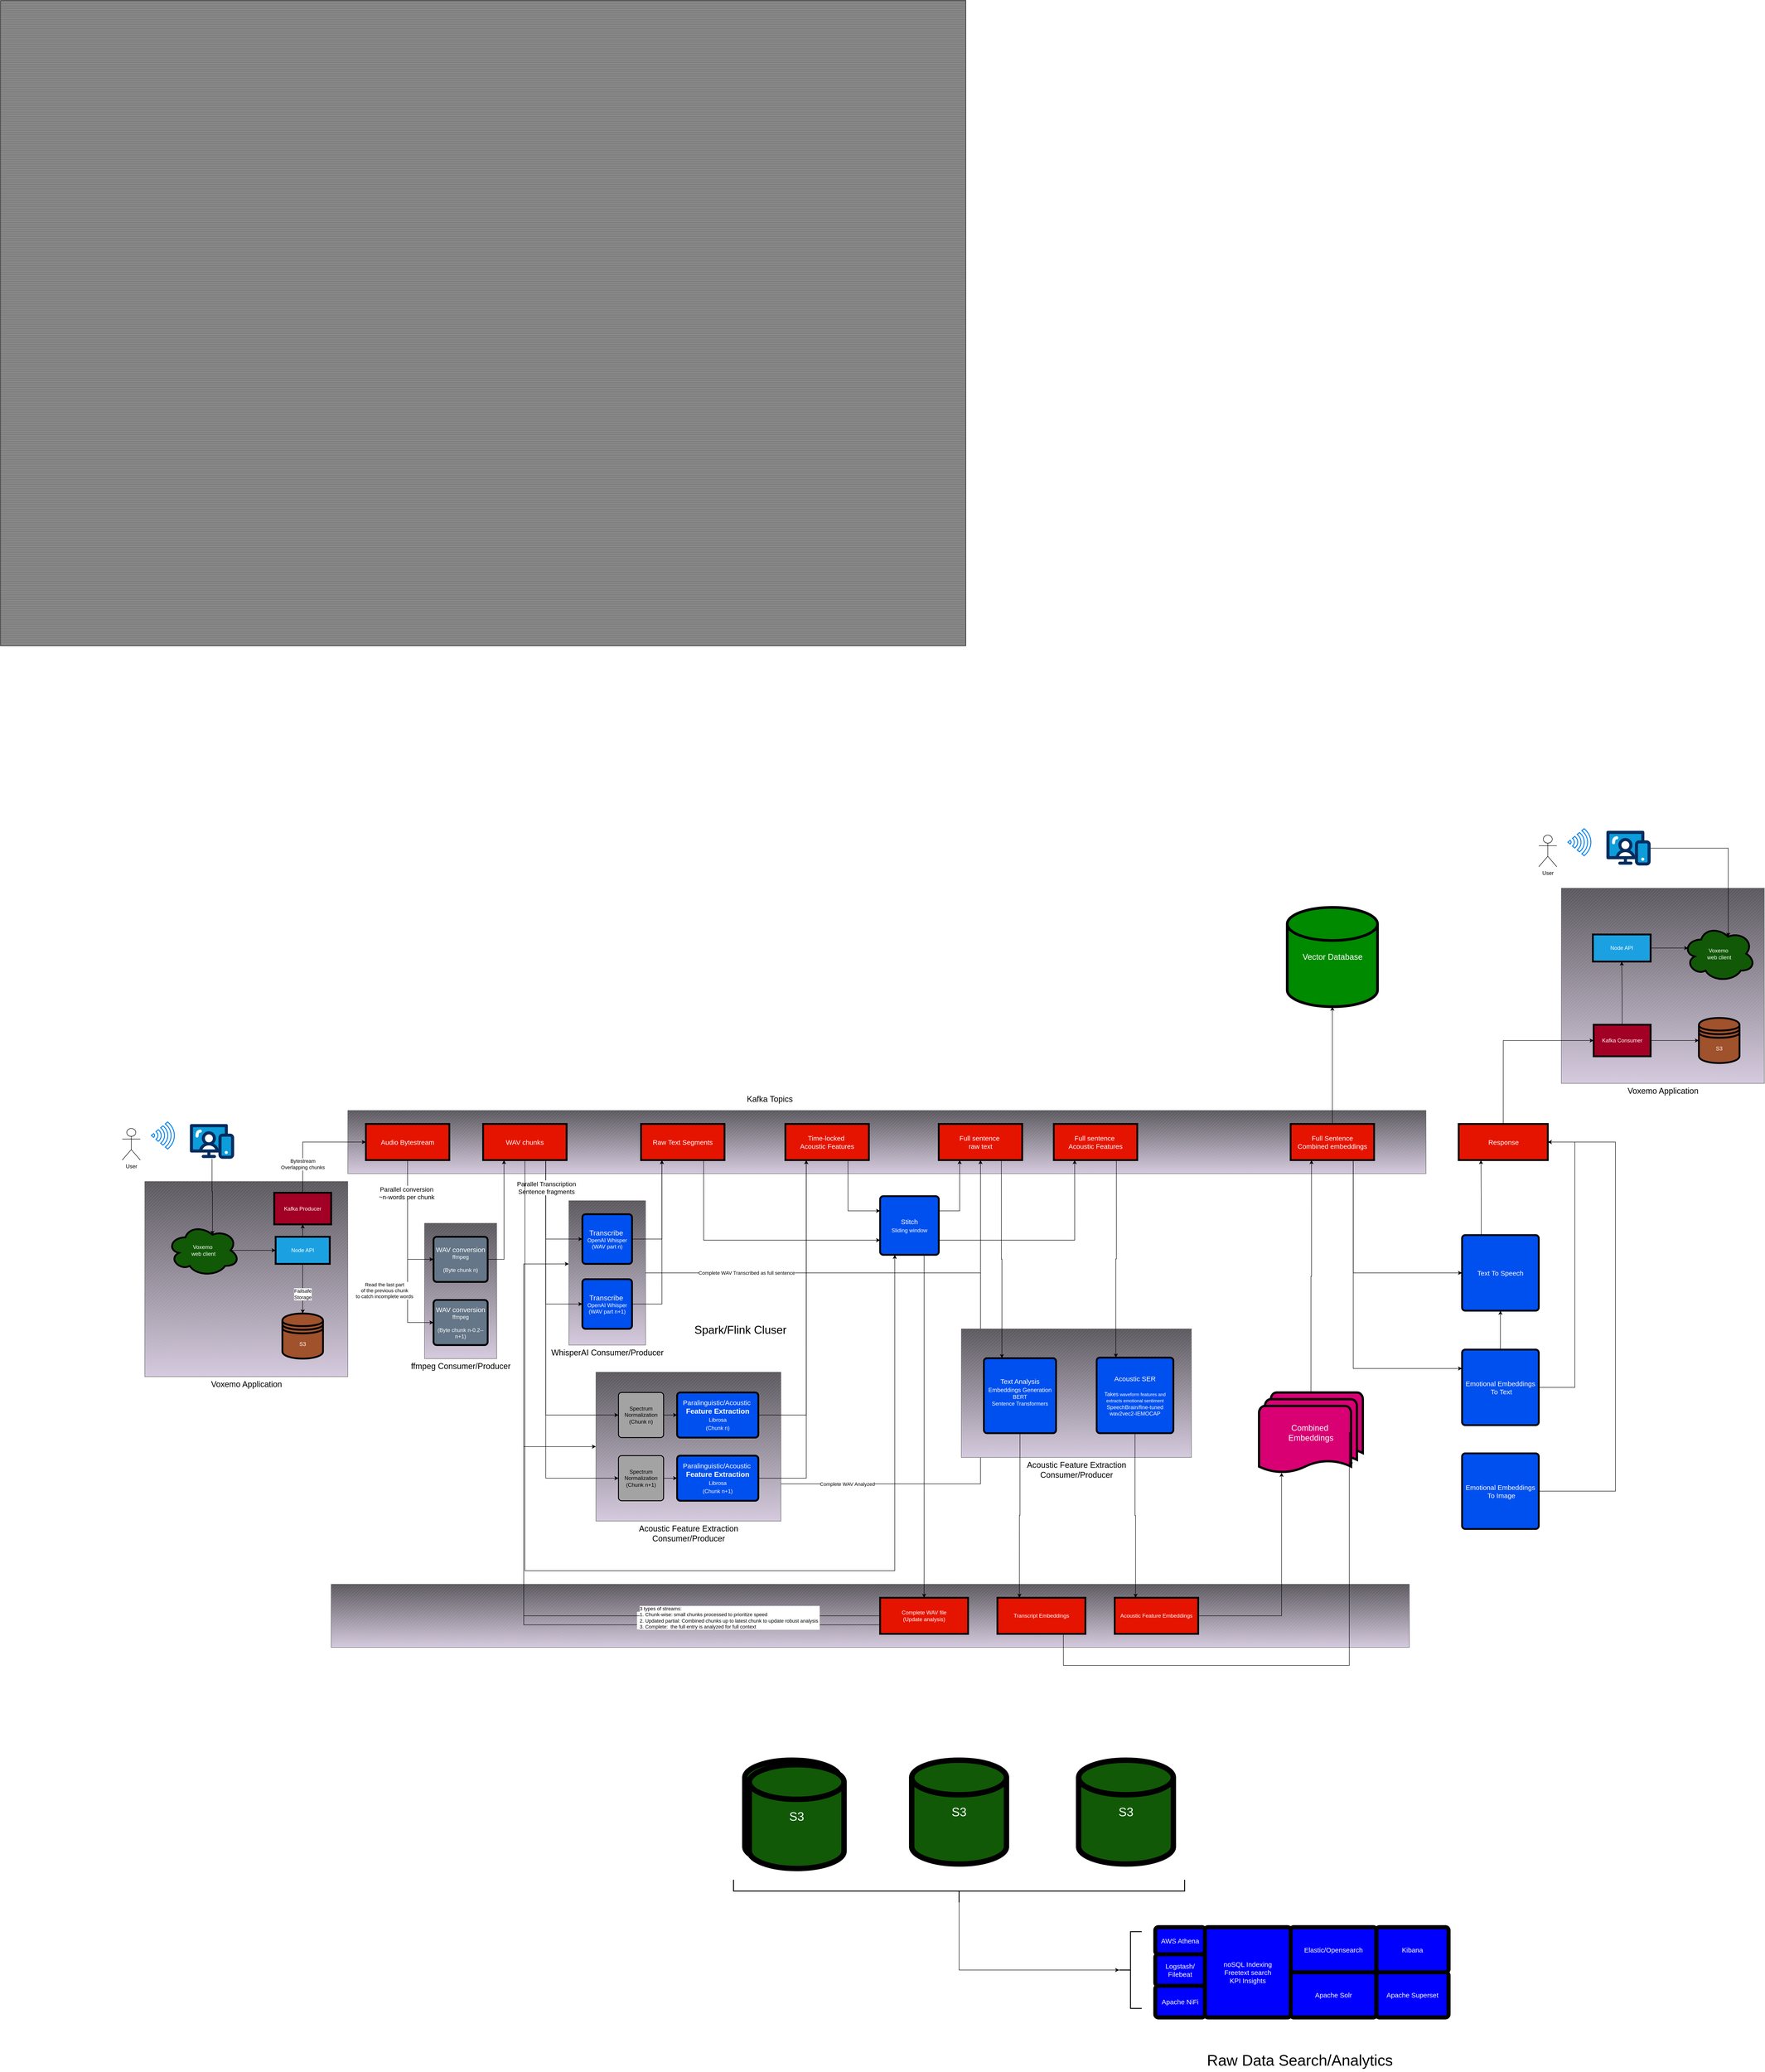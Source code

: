 <mxfile version="24.7.7">
  <diagram name="Page-1" id="7Tb53v2nf2DUyBZa-c6o">
    <mxGraphModel dx="3415" dy="5028" grid="1" gridSize="10" guides="1" tooltips="1" connect="1" arrows="1" fold="1" page="1" pageScale="1" pageWidth="850" pageHeight="1100" math="0" shadow="0">
      <root>
        <mxCell id="0" />
        <mxCell id="1" parent="0" />
        <mxCell id="9S8Kf50l2ie6K4rebAup-185" value="&lt;font style=&quot;font-size: 18px;&quot;&gt;Voxemo Application&lt;/font&gt;" style="verticalLabelPosition=bottom;verticalAlign=top;html=1;shape=mxgraph.basic.patternFillRect;fillStyle=diag;step=5;fillStrokeWidth=0.2;fillStrokeColor=#dddddd;fillColor=#D5CADE;gradientColor=#5B585E;strokeColor=#666666;gradientDirection=north;" vertex="1" parent="1">
          <mxGeometry x="3250" y="-452.6" width="450" height="432.6" as="geometry" />
        </mxCell>
        <mxCell id="9S8Kf50l2ie6K4rebAup-151" value="" style="verticalLabelPosition=bottom;verticalAlign=top;html=1;shape=mxgraph.basic.patternFillRect;fillStyle=diag;step=5;fillStrokeWidth=0.2;fillStrokeColor=#dddddd;fillColor=#D5CADE;gradientColor=#5B585E;strokeColor=#666666;gradientDirection=north;" vertex="1" parent="1">
          <mxGeometry x="523.12" y="1090" width="2390" height="140" as="geometry" />
        </mxCell>
        <mxCell id="9S8Kf50l2ie6K4rebAup-149" style="edgeStyle=orthogonalEdgeStyle;rounded=0;orthogonalLoop=1;jettySize=auto;html=1;exitX=0.5;exitY=1;exitDx=0;exitDy=0;entryX=1;entryY=0.75;entryDx=0;entryDy=0;entryPerimeter=0;startArrow=classic;startFill=1;endArrow=none;endFill=0;" edge="1" parent="1" source="9S8Kf50l2ie6K4rebAup-108" target="9S8Kf50l2ie6K4rebAup-95">
          <mxGeometry relative="1" as="geometry" />
        </mxCell>
        <mxCell id="9S8Kf50l2ie6K4rebAup-150" value="Complete WAV Analyzed" style="edgeLabel;html=1;align=center;verticalAlign=middle;resizable=0;points=[];" vertex="1" connectable="0" parent="9S8Kf50l2ie6K4rebAup-149">
          <mxGeometry x="0.747" relative="1" as="geometry">
            <mxPoint as="offset" />
          </mxGeometry>
        </mxCell>
        <mxCell id="9S8Kf50l2ie6K4rebAup-129" value="&lt;font style=&quot;font-size: 18px;&quot;&gt;Voxemo Application&lt;/font&gt;" style="verticalLabelPosition=bottom;verticalAlign=top;html=1;shape=mxgraph.basic.patternFillRect;fillStyle=diag;step=5;fillStrokeWidth=0.2;fillStrokeColor=#dddddd;fillColor=#D5CADE;gradientColor=#5B585E;strokeColor=#666666;gradientDirection=north;" vertex="1" parent="1">
          <mxGeometry x="110" y="197.4" width="450" height="432.6" as="geometry" />
        </mxCell>
        <mxCell id="9S8Kf50l2ie6K4rebAup-118" value="&lt;font style=&quot;font-size: 18px;&quot;&gt;Acoustic Feature Extraction&lt;/font&gt;&lt;div style=&quot;font-size: 18px;&quot;&gt;&lt;font style=&quot;font-size: 18px;&quot;&gt;Consumer/Producer&lt;/font&gt;&lt;/div&gt;" style="verticalLabelPosition=bottom;verticalAlign=top;html=1;shape=mxgraph.basic.patternFillRect;fillStyle=diag;step=5;fillStrokeWidth=0.2;fillStrokeColor=#dddddd;fillColor=#D5CADE;gradientColor=#5B585E;strokeColor=#666666;gradientDirection=north;" vertex="1" parent="1">
          <mxGeometry x="1920" y="524" width="510" height="285" as="geometry" />
        </mxCell>
        <mxCell id="9S8Kf50l2ie6K4rebAup-104" value="&lt;font style=&quot;font-size: 18px;&quot;&gt;ffmpeg Consumer/Producer&lt;/font&gt;" style="verticalLabelPosition=bottom;verticalAlign=top;html=1;shape=mxgraph.basic.patternFillRect;fillStyle=diag;step=5;fillStrokeWidth=0.2;fillStrokeColor=#dddddd;fillColor=#D5CADE;gradientColor=#5B585E;strokeColor=#666666;gradientDirection=north;" vertex="1" parent="1">
          <mxGeometry x="730" y="290" width="160" height="300" as="geometry" />
        </mxCell>
        <mxCell id="9S8Kf50l2ie6K4rebAup-95" value="&lt;font style=&quot;font-size: 18px;&quot;&gt;Acoustic Feature Extraction&lt;/font&gt;&lt;div style=&quot;font-size: 18px;&quot;&gt;&lt;font style=&quot;font-size: 18px;&quot;&gt;Consumer/Producer&lt;/font&gt;&lt;/div&gt;" style="verticalLabelPosition=bottom;verticalAlign=top;html=1;shape=mxgraph.basic.patternFillRect;fillStyle=diag;step=5;fillStrokeWidth=0.2;fillStrokeColor=#dddddd;fillColor=#D5CADE;gradientColor=#5B585E;strokeColor=#666666;gradientDirection=north;" vertex="1" parent="1">
          <mxGeometry x="1110" y="620" width="410" height="330" as="geometry" />
        </mxCell>
        <mxCell id="9S8Kf50l2ie6K4rebAup-92" value="&lt;font style=&quot;font-size: 18px;&quot;&gt;WhisperAI Consumer/Producer&lt;/font&gt;" style="verticalLabelPosition=bottom;verticalAlign=top;html=1;shape=mxgraph.basic.patternFillRect;fillStyle=diag;step=5;fillStrokeWidth=0.2;fillStrokeColor=#dddddd;fillColor=#D5CADE;gradientColor=#5B585E;strokeColor=#666666;gradientDirection=north;" vertex="1" parent="1">
          <mxGeometry x="1050" y="240" width="170" height="320" as="geometry" />
        </mxCell>
        <mxCell id="9S8Kf50l2ie6K4rebAup-90" value="" style="verticalLabelPosition=bottom;verticalAlign=top;html=1;shape=mxgraph.basic.patternFillRect;fillStyle=diag;step=5;fillStrokeWidth=0.2;fillStrokeColor=#dddddd;fillColor=#D5CADE;gradientColor=#5B585E;strokeColor=#666666;gradientDirection=north;" vertex="1" parent="1">
          <mxGeometry x="560" y="40" width="2390" height="140" as="geometry" />
        </mxCell>
        <mxCell id="9S8Kf50l2ie6K4rebAup-51" value="" style="verticalLabelPosition=bottom;verticalAlign=top;html=1;shape=mxgraph.basic.patternFillRect;fillStyle=hor;step=5;fillStrokeWidth=0.2;fillStrokeColor=#dddddd;fillColor=#808080;" vertex="1" parent="1">
          <mxGeometry x="-210" y="-2420" width="2140" height="1430" as="geometry" />
        </mxCell>
        <mxCell id="9S8Kf50l2ie6K4rebAup-1" value="User" style="shape=umlActor;verticalLabelPosition=bottom;verticalAlign=top;html=1;outlineConnect=0;" vertex="1" parent="1">
          <mxGeometry x="60" y="80" width="40" height="70" as="geometry" />
        </mxCell>
        <mxCell id="9S8Kf50l2ie6K4rebAup-10" style="edgeStyle=orthogonalEdgeStyle;rounded=0;orthogonalLoop=1;jettySize=auto;html=1;exitX=0.875;exitY=0.5;exitDx=0;exitDy=0;exitPerimeter=0;entryX=0;entryY=0.5;entryDx=0;entryDy=0;" edge="1" parent="1" source="9S8Kf50l2ie6K4rebAup-2" target="9S8Kf50l2ie6K4rebAup-3">
          <mxGeometry relative="1" as="geometry" />
        </mxCell>
        <mxCell id="9S8Kf50l2ie6K4rebAup-2" value="Voxemo&amp;nbsp;&lt;div&gt;web client&lt;/div&gt;" style="ellipse;shape=cloud;whiteSpace=wrap;html=1;fillColor=#115906;strokeColor=#000000;fontColor=#ffffff;strokeWidth=4;" vertex="1" parent="1">
          <mxGeometry x="160" y="292.5" width="160" height="115" as="geometry" />
        </mxCell>
        <mxCell id="9S8Kf50l2ie6K4rebAup-30" style="edgeStyle=orthogonalEdgeStyle;rounded=0;orthogonalLoop=1;jettySize=auto;html=1;entryX=0.5;entryY=1;entryDx=0;entryDy=0;" edge="1" parent="1" source="9S8Kf50l2ie6K4rebAup-3" target="9S8Kf50l2ie6K4rebAup-27">
          <mxGeometry relative="1" as="geometry" />
        </mxCell>
        <mxCell id="9S8Kf50l2ie6K4rebAup-79" style="edgeStyle=orthogonalEdgeStyle;rounded=0;orthogonalLoop=1;jettySize=auto;html=1;exitX=0.5;exitY=1;exitDx=0;exitDy=0;entryX=0.5;entryY=0;entryDx=0;entryDy=0;" edge="1" parent="1" source="9S8Kf50l2ie6K4rebAup-3" target="9S8Kf50l2ie6K4rebAup-11">
          <mxGeometry relative="1" as="geometry" />
        </mxCell>
        <mxCell id="9S8Kf50l2ie6K4rebAup-80" value="Failsafe&lt;div&gt;Storage&lt;/div&gt;" style="edgeLabel;html=1;align=center;verticalAlign=middle;resizable=0;points=[];" vertex="1" connectable="0" parent="9S8Kf50l2ie6K4rebAup-79">
          <mxGeometry x="-0.208" relative="1" as="geometry">
            <mxPoint y="23" as="offset" />
          </mxGeometry>
        </mxCell>
        <mxCell id="9S8Kf50l2ie6K4rebAup-3" value="Node API" style="rounded=0;whiteSpace=wrap;html=1;fillColor=#1ba1e2;strokeColor=#000000;fontColor=#ffffff;strokeWidth=4;" vertex="1" parent="1">
          <mxGeometry x="400" y="320" width="120" height="60" as="geometry" />
        </mxCell>
        <mxCell id="9S8Kf50l2ie6K4rebAup-6" value="" style="html=1;verticalLabelPosition=bottom;align=center;labelBackgroundColor=#ffffff;verticalAlign=top;strokeWidth=2;strokeColor=#0080F0;shadow=0;dashed=0;shape=mxgraph.ios7.icons.wifi;pointerEvents=1;rotation=90;" vertex="1" parent="1">
          <mxGeometry x="120" y="70" width="60" height="51" as="geometry" />
        </mxCell>
        <mxCell id="9S8Kf50l2ie6K4rebAup-7" value="" style="verticalLabelPosition=bottom;aspect=fixed;html=1;shape=mxgraph.salesforce.web;" vertex="1" parent="1">
          <mxGeometry x="210" y="70" width="97.97" height="77.4" as="geometry" />
        </mxCell>
        <mxCell id="9S8Kf50l2ie6K4rebAup-9" style="edgeStyle=orthogonalEdgeStyle;rounded=0;orthogonalLoop=1;jettySize=auto;html=1;entryX=0.625;entryY=0.2;entryDx=0;entryDy=0;entryPerimeter=0;" edge="1" parent="1" source="9S8Kf50l2ie6K4rebAup-7" target="9S8Kf50l2ie6K4rebAup-2">
          <mxGeometry relative="1" as="geometry" />
        </mxCell>
        <mxCell id="9S8Kf50l2ie6K4rebAup-11" value="S3" style="shape=datastore;whiteSpace=wrap;html=1;fillColor=#a0522d;strokeColor=#000000;fontColor=#ffffff;strokeWidth=4;" vertex="1" parent="1">
          <mxGeometry x="414.99" y="490" width="90" height="100" as="geometry" />
        </mxCell>
        <mxCell id="9S8Kf50l2ie6K4rebAup-66" style="edgeStyle=orthogonalEdgeStyle;rounded=0;orthogonalLoop=1;jettySize=auto;html=1;exitX=1;exitY=0.5;exitDx=0;exitDy=0;entryX=0.25;entryY=1;entryDx=0;entryDy=0;" edge="1" parent="1" source="9S8Kf50l2ie6K4rebAup-12" target="9S8Kf50l2ie6K4rebAup-67">
          <mxGeometry relative="1" as="geometry" />
        </mxCell>
        <mxCell id="9S8Kf50l2ie6K4rebAup-12" value="&lt;div style=&quot;font-size: 15px;&quot;&gt;WAV conversion&lt;/div&gt;ffmpeg&lt;div&gt;&lt;br&gt;&lt;/div&gt;&lt;div&gt;(Byte chunk n)&lt;/div&gt;" style="rounded=1;whiteSpace=wrap;html=1;absoluteArcSize=1;arcSize=14;strokeWidth=4;fillColor=#647687;strokeColor=#000000;fontColor=#ffffff;" vertex="1" parent="1">
          <mxGeometry x="750" y="320" width="120" height="100" as="geometry" />
        </mxCell>
        <mxCell id="9S8Kf50l2ie6K4rebAup-72" style="edgeStyle=orthogonalEdgeStyle;rounded=0;orthogonalLoop=1;jettySize=auto;html=1;exitX=1;exitY=0.5;exitDx=0;exitDy=0;entryX=0.25;entryY=1;entryDx=0;entryDy=0;" edge="1" parent="1" source="9S8Kf50l2ie6K4rebAup-17" target="9S8Kf50l2ie6K4rebAup-71">
          <mxGeometry relative="1" as="geometry" />
        </mxCell>
        <mxCell id="9S8Kf50l2ie6K4rebAup-17" value="&lt;div&gt;&lt;font style=&quot;font-size: 16px;&quot;&gt;Transcribe&amp;nbsp;&lt;/font&gt;&lt;/div&gt;&lt;div&gt;OpenAI Whisper&lt;/div&gt;&lt;div&gt;(WAV part n)&lt;/div&gt;" style="rounded=1;whiteSpace=wrap;html=1;absoluteArcSize=1;arcSize=14;strokeWidth=4;fillColor=#0050ef;fontColor=#ffffff;strokeColor=#000000;" vertex="1" parent="1">
          <mxGeometry x="1080" y="270" width="110" height="110" as="geometry" />
        </mxCell>
        <mxCell id="9S8Kf50l2ie6K4rebAup-44" style="edgeStyle=orthogonalEdgeStyle;rounded=0;orthogonalLoop=1;jettySize=auto;html=1;exitX=0.5;exitY=0;exitDx=0;exitDy=0;entryX=0;entryY=0.5;entryDx=0;entryDy=0;" edge="1" parent="1" source="9S8Kf50l2ie6K4rebAup-27" target="9S8Kf50l2ie6K4rebAup-46">
          <mxGeometry relative="1" as="geometry">
            <mxPoint x="640" y="70" as="targetPoint" />
          </mxGeometry>
        </mxCell>
        <mxCell id="9S8Kf50l2ie6K4rebAup-99" value="Bytestream&lt;div&gt;Overlapping chunks&lt;/div&gt;" style="edgeLabel;html=1;align=center;verticalAlign=middle;resizable=0;points=[];" vertex="1" connectable="0" parent="9S8Kf50l2ie6K4rebAup-44">
          <mxGeometry x="-0.391" y="2" relative="1" as="geometry">
            <mxPoint x="2" y="13" as="offset" />
          </mxGeometry>
        </mxCell>
        <mxCell id="9S8Kf50l2ie6K4rebAup-27" value="Kafka Producer" style="rounded=0;whiteSpace=wrap;html=1;fillColor=#a20025;strokeColor=#000000;fontColor=#ffffff;strokeWidth=4;" vertex="1" parent="1">
          <mxGeometry x="396.87" y="222.5" width="126.25" height="70" as="geometry" />
        </mxCell>
        <mxCell id="9S8Kf50l2ie6K4rebAup-87" style="edgeStyle=orthogonalEdgeStyle;rounded=0;orthogonalLoop=1;jettySize=auto;html=1;exitX=1;exitY=0.5;exitDx=0;exitDy=0;entryX=0.25;entryY=1;entryDx=0;entryDy=0;" edge="1" parent="1" source="9S8Kf50l2ie6K4rebAup-32" target="9S8Kf50l2ie6K4rebAup-88">
          <mxGeometry relative="1" as="geometry">
            <mxPoint x="1540" y="180" as="targetPoint" />
          </mxGeometry>
        </mxCell>
        <mxCell id="9S8Kf50l2ie6K4rebAup-32" value="&lt;font style=&quot;font-size: 15px;&quot;&gt;Paralinguistic/Acoustic&amp;nbsp;&lt;/font&gt;&lt;div&gt;&lt;font style=&quot;font-size: 16px;&quot;&gt;&lt;b&gt;Feature Extraction&lt;/b&gt;&lt;/font&gt;&lt;/div&gt;&lt;div style=&quot;font-size: 15px;&quot;&gt;&lt;font style=&quot;font-size: 12px;&quot;&gt;Librosa&lt;/font&gt;&lt;/div&gt;&lt;div style=&quot;font-size: 15px;&quot;&gt;&lt;font style=&quot;font-size: 12px;&quot;&gt;(Chunk n)&lt;/font&gt;&lt;/div&gt;" style="rounded=1;whiteSpace=wrap;html=1;absoluteArcSize=1;arcSize=14;strokeWidth=4;fillColor=#0050ef;fontColor=#ffffff;strokeColor=#000000;" vertex="1" parent="1">
          <mxGeometry x="1290" y="665" width="180" height="100" as="geometry" />
        </mxCell>
        <mxCell id="9S8Kf50l2ie6K4rebAup-65" style="edgeStyle=orthogonalEdgeStyle;rounded=0;orthogonalLoop=1;jettySize=auto;html=1;exitX=0.5;exitY=1;exitDx=0;exitDy=0;entryX=0;entryY=0.5;entryDx=0;entryDy=0;" edge="1" parent="1" source="9S8Kf50l2ie6K4rebAup-46" target="9S8Kf50l2ie6K4rebAup-12">
          <mxGeometry relative="1" as="geometry" />
        </mxCell>
        <mxCell id="9S8Kf50l2ie6K4rebAup-101" style="edgeStyle=orthogonalEdgeStyle;rounded=0;orthogonalLoop=1;jettySize=auto;html=1;exitX=0.5;exitY=1;exitDx=0;exitDy=0;entryX=0;entryY=0.5;entryDx=0;entryDy=0;" edge="1" parent="1" source="9S8Kf50l2ie6K4rebAup-46" target="9S8Kf50l2ie6K4rebAup-100">
          <mxGeometry relative="1" as="geometry" />
        </mxCell>
        <mxCell id="9S8Kf50l2ie6K4rebAup-102" value="Read the last part&lt;div&gt;of the previous chunk&lt;/div&gt;&lt;div&gt;to catch incomplete words&lt;/div&gt;" style="edgeLabel;html=1;align=center;verticalAlign=middle;resizable=0;points=[];" vertex="1" connectable="0" parent="9S8Kf50l2ie6K4rebAup-101">
          <mxGeometry x="0.376" y="4" relative="1" as="geometry">
            <mxPoint x="-56" y="2" as="offset" />
          </mxGeometry>
        </mxCell>
        <mxCell id="9S8Kf50l2ie6K4rebAup-130" value="&lt;font style=&quot;font-size: 14px;&quot;&gt;Parallel conversion&lt;/font&gt;&lt;div style=&quot;font-size: 14px;&quot;&gt;&lt;font style=&quot;font-size: 14px;&quot;&gt;~n-words per chunk&lt;/font&gt;&lt;/div&gt;" style="edgeLabel;html=1;align=center;verticalAlign=middle;resizable=0;points=[];" vertex="1" connectable="0" parent="9S8Kf50l2ie6K4rebAup-101">
          <mxGeometry x="-0.65" y="-3" relative="1" as="geometry">
            <mxPoint as="offset" />
          </mxGeometry>
        </mxCell>
        <mxCell id="9S8Kf50l2ie6K4rebAup-46" value="Audio Bytestream" style="whiteSpace=wrap;html=1;align=center;fillColor=#e51400;strokeColor=#000000;fontColor=#ffffff;strokeWidth=4;fontSize=15;" vertex="1" parent="1">
          <mxGeometry x="600" y="70.0" width="185" height="80" as="geometry" />
        </mxCell>
        <mxCell id="9S8Kf50l2ie6K4rebAup-58" style="edgeStyle=orthogonalEdgeStyle;rounded=0;orthogonalLoop=1;jettySize=auto;html=1;exitX=1;exitY=0.5;exitDx=0;exitDy=0;entryX=0;entryY=0.5;entryDx=0;entryDy=0;" edge="1" parent="1" source="9S8Kf50l2ie6K4rebAup-56" target="9S8Kf50l2ie6K4rebAup-32">
          <mxGeometry relative="1" as="geometry" />
        </mxCell>
        <mxCell id="9S8Kf50l2ie6K4rebAup-56" value="Spectrum&lt;div&gt;Normalization&lt;div&gt;(Chunk n)&lt;/div&gt;&lt;/div&gt;" style="rounded=1;whiteSpace=wrap;html=1;absoluteArcSize=1;arcSize=14;strokeWidth=2;fillColor=#A3A3A3;" vertex="1" parent="1">
          <mxGeometry x="1160" y="665" width="100" height="100" as="geometry" />
        </mxCell>
        <mxCell id="9S8Kf50l2ie6K4rebAup-70" style="edgeStyle=orthogonalEdgeStyle;rounded=0;orthogonalLoop=1;jettySize=auto;html=1;exitX=0.75;exitY=1;exitDx=0;exitDy=0;entryX=0;entryY=0.5;entryDx=0;entryDy=0;" edge="1" parent="1" source="9S8Kf50l2ie6K4rebAup-67" target="9S8Kf50l2ie6K4rebAup-17">
          <mxGeometry relative="1" as="geometry" />
        </mxCell>
        <mxCell id="9S8Kf50l2ie6K4rebAup-76" style="edgeStyle=orthogonalEdgeStyle;rounded=0;orthogonalLoop=1;jettySize=auto;html=1;exitX=0.75;exitY=1;exitDx=0;exitDy=0;entryX=0;entryY=0.5;entryDx=0;entryDy=0;" edge="1" parent="1" source="9S8Kf50l2ie6K4rebAup-67" target="9S8Kf50l2ie6K4rebAup-74">
          <mxGeometry relative="1" as="geometry" />
        </mxCell>
        <mxCell id="9S8Kf50l2ie6K4rebAup-82" style="edgeStyle=orthogonalEdgeStyle;rounded=0;orthogonalLoop=1;jettySize=auto;html=1;exitX=0.75;exitY=1;exitDx=0;exitDy=0;entryX=0;entryY=0.5;entryDx=0;entryDy=0;" edge="1" parent="1" source="9S8Kf50l2ie6K4rebAup-67" target="9S8Kf50l2ie6K4rebAup-56">
          <mxGeometry relative="1" as="geometry" />
        </mxCell>
        <mxCell id="9S8Kf50l2ie6K4rebAup-86" style="edgeStyle=orthogonalEdgeStyle;rounded=0;orthogonalLoop=1;jettySize=auto;html=1;exitX=0.75;exitY=1;exitDx=0;exitDy=0;entryX=0;entryY=0.5;entryDx=0;entryDy=0;" edge="1" parent="1" source="9S8Kf50l2ie6K4rebAup-67" target="9S8Kf50l2ie6K4rebAup-85">
          <mxGeometry relative="1" as="geometry" />
        </mxCell>
        <mxCell id="9S8Kf50l2ie6K4rebAup-103" value="&lt;font style=&quot;font-size: 14px;&quot;&gt;Parallel Transcription&lt;/font&gt;&lt;div style=&quot;font-size: 14px;&quot;&gt;&lt;font style=&quot;font-size: 14px;&quot;&gt;Sentence fragments&lt;/font&gt;&lt;/div&gt;" style="edgeLabel;html=1;align=center;verticalAlign=middle;resizable=0;points=[];" vertex="1" connectable="0" parent="9S8Kf50l2ie6K4rebAup-86">
          <mxGeometry x="-0.803" y="-1" relative="1" as="geometry">
            <mxPoint x="2" y="-25" as="offset" />
          </mxGeometry>
        </mxCell>
        <mxCell id="9S8Kf50l2ie6K4rebAup-139" style="edgeStyle=orthogonalEdgeStyle;rounded=0;orthogonalLoop=1;jettySize=auto;html=1;entryX=0.25;entryY=1;entryDx=0;entryDy=0;" edge="1" parent="1" source="9S8Kf50l2ie6K4rebAup-67" target="9S8Kf50l2ie6K4rebAup-105">
          <mxGeometry relative="1" as="geometry">
            <Array as="points">
              <mxPoint x="953" y="1060" />
              <mxPoint x="1773" y="1060" />
            </Array>
          </mxGeometry>
        </mxCell>
        <mxCell id="9S8Kf50l2ie6K4rebAup-67" value="WAV chunks" style="whiteSpace=wrap;html=1;align=center;fillColor=#e51400;strokeColor=#000000;fontColor=#ffffff;strokeWidth=4;fontSize=15;" vertex="1" parent="1">
          <mxGeometry x="860" y="70.0" width="185" height="80" as="geometry" />
        </mxCell>
        <mxCell id="9S8Kf50l2ie6K4rebAup-106" style="edgeStyle=orthogonalEdgeStyle;rounded=0;orthogonalLoop=1;jettySize=auto;html=1;exitX=0.75;exitY=1;exitDx=0;exitDy=0;entryX=0;entryY=0.75;entryDx=0;entryDy=0;" edge="1" parent="1" source="9S8Kf50l2ie6K4rebAup-71" target="9S8Kf50l2ie6K4rebAup-105">
          <mxGeometry relative="1" as="geometry" />
        </mxCell>
        <mxCell id="9S8Kf50l2ie6K4rebAup-71" value="Raw Text Segments" style="whiteSpace=wrap;html=1;align=center;fillColor=#e51400;strokeColor=#000000;fontColor=#ffffff;strokeWidth=4;fontSize=15;" vertex="1" parent="1">
          <mxGeometry x="1210" y="70.0" width="185" height="80" as="geometry" />
        </mxCell>
        <mxCell id="9S8Kf50l2ie6K4rebAup-78" style="edgeStyle=orthogonalEdgeStyle;rounded=0;orthogonalLoop=1;jettySize=auto;html=1;exitX=1;exitY=0.5;exitDx=0;exitDy=0;entryX=0.25;entryY=1;entryDx=0;entryDy=0;" edge="1" parent="1" source="9S8Kf50l2ie6K4rebAup-74" target="9S8Kf50l2ie6K4rebAup-71">
          <mxGeometry relative="1" as="geometry" />
        </mxCell>
        <mxCell id="9S8Kf50l2ie6K4rebAup-74" value="&lt;div&gt;&lt;font style=&quot;font-size: 16px;&quot;&gt;Transcribe&amp;nbsp;&lt;/font&gt;&lt;/div&gt;&lt;div&gt;OpenAI Whisper&lt;/div&gt;&lt;div&gt;(WAV part n+1)&lt;/div&gt;" style="rounded=1;whiteSpace=wrap;html=1;absoluteArcSize=1;arcSize=14;strokeWidth=4;fillColor=#0050ef;fontColor=#ffffff;strokeColor=#000000;" vertex="1" parent="1">
          <mxGeometry x="1080" y="414" width="110" height="110" as="geometry" />
        </mxCell>
        <mxCell id="9S8Kf50l2ie6K4rebAup-89" style="edgeStyle=orthogonalEdgeStyle;rounded=0;orthogonalLoop=1;jettySize=auto;html=1;exitX=1;exitY=0.5;exitDx=0;exitDy=0;entryX=0.25;entryY=1;entryDx=0;entryDy=0;" edge="1" parent="1" source="9S8Kf50l2ie6K4rebAup-83" target="9S8Kf50l2ie6K4rebAup-88">
          <mxGeometry relative="1" as="geometry" />
        </mxCell>
        <mxCell id="9S8Kf50l2ie6K4rebAup-83" value="&lt;font style=&quot;font-size: 15px;&quot;&gt;Paralinguistic/Acoustic&amp;nbsp;&lt;/font&gt;&lt;div&gt;&lt;font style=&quot;font-size: 16px;&quot;&gt;&lt;b&gt;Feature Extraction&lt;/b&gt;&lt;/font&gt;&lt;/div&gt;&lt;div style=&quot;font-size: 15px;&quot;&gt;&lt;font style=&quot;font-size: 12px;&quot;&gt;Librosa&lt;/font&gt;&lt;/div&gt;&lt;div style=&quot;font-size: 15px;&quot;&gt;&lt;font style=&quot;font-size: 12px;&quot;&gt;(Chunk n+1)&lt;/font&gt;&lt;/div&gt;" style="rounded=1;whiteSpace=wrap;html=1;absoluteArcSize=1;arcSize=14;strokeWidth=4;fillColor=#0050ef;fontColor=#ffffff;strokeColor=#000000;" vertex="1" parent="1">
          <mxGeometry x="1290" y="805" width="180" height="100" as="geometry" />
        </mxCell>
        <mxCell id="9S8Kf50l2ie6K4rebAup-84" style="edgeStyle=orthogonalEdgeStyle;rounded=0;orthogonalLoop=1;jettySize=auto;html=1;exitX=1;exitY=0.5;exitDx=0;exitDy=0;entryX=0;entryY=0.5;entryDx=0;entryDy=0;" edge="1" parent="1" source="9S8Kf50l2ie6K4rebAup-85" target="9S8Kf50l2ie6K4rebAup-83">
          <mxGeometry relative="1" as="geometry" />
        </mxCell>
        <mxCell id="9S8Kf50l2ie6K4rebAup-85" value="Spectrum Normalization&lt;div&gt;(Chunk n+1)&lt;/div&gt;" style="rounded=1;whiteSpace=wrap;html=1;absoluteArcSize=1;arcSize=14;strokeWidth=2;fillColor=#A3A3A3;" vertex="1" parent="1">
          <mxGeometry x="1160" y="805" width="100" height="100" as="geometry" />
        </mxCell>
        <mxCell id="9S8Kf50l2ie6K4rebAup-107" style="edgeStyle=orthogonalEdgeStyle;rounded=0;orthogonalLoop=1;jettySize=auto;html=1;exitX=0.75;exitY=1;exitDx=0;exitDy=0;entryX=0;entryY=0.25;entryDx=0;entryDy=0;" edge="1" parent="1" source="9S8Kf50l2ie6K4rebAup-88" target="9S8Kf50l2ie6K4rebAup-105">
          <mxGeometry relative="1" as="geometry" />
        </mxCell>
        <mxCell id="9S8Kf50l2ie6K4rebAup-88" value="Time-locked&amp;nbsp;&lt;div style=&quot;font-size: 15px;&quot;&gt;Acoustic Features&lt;/div&gt;" style="whiteSpace=wrap;html=1;align=center;fillColor=#e51400;strokeColor=#000000;fontColor=#ffffff;strokeWidth=4;fontSize=15;" vertex="1" parent="1">
          <mxGeometry x="1530" y="70.0" width="185" height="80" as="geometry" />
        </mxCell>
        <mxCell id="9S8Kf50l2ie6K4rebAup-91" value="&lt;font style=&quot;font-size: 18px;&quot;&gt;Kafka Topics&lt;/font&gt;" style="text;html=1;align=center;verticalAlign=middle;resizable=0;points=[];autosize=1;strokeColor=none;fillColor=none;" vertex="1" parent="1">
          <mxGeometry x="1430" width="130" height="30" as="geometry" />
        </mxCell>
        <mxCell id="9S8Kf50l2ie6K4rebAup-100" value="&lt;div style=&quot;font-size: 15px;&quot;&gt;WAV conversion&lt;/div&gt;ffmpeg&lt;div&gt;&lt;br&gt;&lt;/div&gt;&lt;div&gt;(Byte chunk n-0.2--n+1)&lt;/div&gt;" style="rounded=1;whiteSpace=wrap;html=1;absoluteArcSize=1;arcSize=14;strokeWidth=4;fillColor=#647687;strokeColor=#000000;fontColor=#ffffff;" vertex="1" parent="1">
          <mxGeometry x="750" y="460" width="120" height="100" as="geometry" />
        </mxCell>
        <mxCell id="9S8Kf50l2ie6K4rebAup-109" style="edgeStyle=orthogonalEdgeStyle;rounded=0;orthogonalLoop=1;jettySize=auto;html=1;exitX=1;exitY=0.25;exitDx=0;exitDy=0;entryX=0.25;entryY=1;entryDx=0;entryDy=0;" edge="1" parent="1" source="9S8Kf50l2ie6K4rebAup-105" target="9S8Kf50l2ie6K4rebAup-108">
          <mxGeometry relative="1" as="geometry" />
        </mxCell>
        <mxCell id="9S8Kf50l2ie6K4rebAup-111" style="edgeStyle=orthogonalEdgeStyle;rounded=0;orthogonalLoop=1;jettySize=auto;html=1;exitX=1;exitY=0.75;exitDx=0;exitDy=0;entryX=0.25;entryY=1;entryDx=0;entryDy=0;" edge="1" parent="1" source="9S8Kf50l2ie6K4rebAup-105" target="9S8Kf50l2ie6K4rebAup-110">
          <mxGeometry relative="1" as="geometry" />
        </mxCell>
        <mxCell id="9S8Kf50l2ie6K4rebAup-141" style="edgeStyle=orthogonalEdgeStyle;rounded=0;orthogonalLoop=1;jettySize=auto;html=1;exitX=0.75;exitY=1;exitDx=0;exitDy=0;entryX=0.5;entryY=0;entryDx=0;entryDy=0;" edge="1" parent="1" source="9S8Kf50l2ie6K4rebAup-105" target="9S8Kf50l2ie6K4rebAup-140">
          <mxGeometry relative="1" as="geometry" />
        </mxCell>
        <mxCell id="9S8Kf50l2ie6K4rebAup-105" value="&lt;div style=&quot;font-size: 15px;&quot;&gt;&lt;font style=&quot;font-size: 15px;&quot;&gt;Stitch&lt;/font&gt;&lt;/div&gt;&lt;div style=&quot;font-size: 15px;&quot;&gt;&lt;font style=&quot;font-size: 12px;&quot;&gt;Sliding window&lt;/font&gt;&lt;/div&gt;" style="rounded=1;whiteSpace=wrap;html=1;absoluteArcSize=1;arcSize=14;strokeWidth=4;fillColor=#0050ef;fontColor=#ffffff;strokeColor=#000000;" vertex="1" parent="1">
          <mxGeometry x="1740" y="230" width="130" height="130" as="geometry" />
        </mxCell>
        <mxCell id="9S8Kf50l2ie6K4rebAup-113" style="edgeStyle=orthogonalEdgeStyle;rounded=0;orthogonalLoop=1;jettySize=auto;html=1;exitX=0.75;exitY=1;exitDx=0;exitDy=0;entryX=0.25;entryY=0;entryDx=0;entryDy=0;" edge="1" parent="1" source="9S8Kf50l2ie6K4rebAup-108" target="9S8Kf50l2ie6K4rebAup-112">
          <mxGeometry relative="1" as="geometry" />
        </mxCell>
        <mxCell id="9S8Kf50l2ie6K4rebAup-108" value="Full sentence&amp;nbsp;&lt;div style=&quot;font-size: 15px;&quot;&gt;raw text&lt;/div&gt;" style="whiteSpace=wrap;html=1;align=center;fillColor=#e51400;strokeColor=#000000;fontColor=#ffffff;strokeWidth=4;fontSize=15;" vertex="1" parent="1">
          <mxGeometry x="1870" y="70.0" width="185" height="80" as="geometry" />
        </mxCell>
        <mxCell id="9S8Kf50l2ie6K4rebAup-115" style="edgeStyle=orthogonalEdgeStyle;rounded=0;orthogonalLoop=1;jettySize=auto;html=1;exitX=0.75;exitY=1;exitDx=0;exitDy=0;entryX=0.25;entryY=0;entryDx=0;entryDy=0;" edge="1" parent="1" source="9S8Kf50l2ie6K4rebAup-110" target="9S8Kf50l2ie6K4rebAup-114">
          <mxGeometry relative="1" as="geometry" />
        </mxCell>
        <mxCell id="9S8Kf50l2ie6K4rebAup-110" value="Full sentence&amp;nbsp;&lt;div style=&quot;font-size: 15px;&quot;&gt;Acoustic Features&lt;/div&gt;" style="whiteSpace=wrap;html=1;align=center;fillColor=#e51400;strokeColor=#000000;fontColor=#ffffff;strokeWidth=4;fontSize=15;" vertex="1" parent="1">
          <mxGeometry x="2125" y="70.0" width="185" height="80" as="geometry" />
        </mxCell>
        <mxCell id="9S8Kf50l2ie6K4rebAup-127" style="edgeStyle=orthogonalEdgeStyle;rounded=0;orthogonalLoop=1;jettySize=auto;html=1;exitX=0.5;exitY=1;exitDx=0;exitDy=0;entryX=0.25;entryY=0;entryDx=0;entryDy=0;" edge="1" parent="1" source="9S8Kf50l2ie6K4rebAup-112" target="9S8Kf50l2ie6K4rebAup-125">
          <mxGeometry relative="1" as="geometry" />
        </mxCell>
        <mxCell id="9S8Kf50l2ie6K4rebAup-112" value="&lt;div&gt;&lt;font style=&quot;font-size: 15px;&quot;&gt;Text Analysis&lt;/font&gt;&lt;/div&gt;&lt;div&gt;&lt;font style=&quot;font-size: 15px;&quot;&gt;&lt;span style=&quot;font-size: 13px;&quot;&gt;Embeddings Generation&lt;/span&gt;&lt;br&gt;&lt;/font&gt;&lt;/div&gt;&lt;div style=&quot;font-size: 11px;&quot;&gt;&lt;font style=&quot;font-size: 12px;&quot;&gt;BERT&lt;/font&gt;&lt;/div&gt;&lt;div style=&quot;font-size: 11px;&quot;&gt;&lt;font style=&quot;font-size: 12px;&quot;&gt;Sentence Transformers&lt;/font&gt;&lt;/div&gt;&lt;div style=&quot;font-size: 13px;&quot;&gt;&lt;br&gt;&lt;/div&gt;" style="rounded=1;whiteSpace=wrap;html=1;absoluteArcSize=1;arcSize=14;strokeWidth=4;fillColor=#0050ef;fontColor=#ffffff;strokeColor=#000000;" vertex="1" parent="1">
          <mxGeometry x="1970" y="589" width="160" height="166.25" as="geometry" />
        </mxCell>
        <mxCell id="9S8Kf50l2ie6K4rebAup-128" style="edgeStyle=orthogonalEdgeStyle;rounded=0;orthogonalLoop=1;jettySize=auto;html=1;exitX=0.5;exitY=1;exitDx=0;exitDy=0;entryX=0.25;entryY=0;entryDx=0;entryDy=0;" edge="1" parent="1" source="9S8Kf50l2ie6K4rebAup-114" target="9S8Kf50l2ie6K4rebAup-126">
          <mxGeometry relative="1" as="geometry" />
        </mxCell>
        <mxCell id="9S8Kf50l2ie6K4rebAup-114" value="&lt;div style=&quot;font-size: 15px;&quot;&gt;&lt;font style=&quot;font-size: 15px;&quot;&gt;Acoustic SER&lt;/font&gt;&lt;/div&gt;&lt;div style=&quot;font-size: 15px;&quot;&gt;&lt;br&gt;&lt;/div&gt;&lt;div style=&quot;&quot;&gt;Takes&lt;font size=&quot;1&quot;&gt;&amp;nbsp;waveform features and extracts emotional sentiment&lt;/font&gt;&lt;/div&gt;&lt;div&gt;SpeechBrain/fine-tuned wav2vec2-IEMOCAP&lt;/div&gt;" style="rounded=1;whiteSpace=wrap;html=1;absoluteArcSize=1;arcSize=14;strokeWidth=4;fillColor=#0050ef;fontColor=#ffffff;strokeColor=#000000;" vertex="1" parent="1">
          <mxGeometry x="2220" y="587.75" width="170" height="167.5" as="geometry" />
        </mxCell>
        <mxCell id="9S8Kf50l2ie6K4rebAup-125" value="Transcript Embeddings" style="whiteSpace=wrap;html=1;align=center;fillColor=#e51400;strokeColor=#000000;fontColor=#ffffff;strokeWidth=4;" vertex="1" parent="1">
          <mxGeometry x="2000" y="1120" width="195" height="80" as="geometry" />
        </mxCell>
        <mxCell id="9S8Kf50l2ie6K4rebAup-126" value="Acoustic Feature Embeddings" style="whiteSpace=wrap;html=1;align=center;fillColor=#e51400;strokeColor=#000000;fontColor=#ffffff;strokeWidth=4;" vertex="1" parent="1">
          <mxGeometry x="2260" y="1120" width="185" height="80" as="geometry" />
        </mxCell>
        <mxCell id="9S8Kf50l2ie6K4rebAup-136" style="edgeStyle=orthogonalEdgeStyle;rounded=0;orthogonalLoop=1;jettySize=auto;html=1;exitX=0.5;exitY=0;exitDx=0;exitDy=0;exitPerimeter=0;entryX=0.25;entryY=1;entryDx=0;entryDy=0;" edge="1" parent="1" source="9S8Kf50l2ie6K4rebAup-131" target="9S8Kf50l2ie6K4rebAup-135">
          <mxGeometry relative="1" as="geometry" />
        </mxCell>
        <mxCell id="9S8Kf50l2ie6K4rebAup-131" value="&lt;font style=&quot;font-size: 18px;&quot;&gt;Combined&amp;nbsp;&lt;/font&gt;&lt;div&gt;&lt;font style=&quot;font-size: 18px;&quot;&gt;Embeddings&lt;/font&gt;&lt;/div&gt;" style="strokeWidth=5;html=1;shape=mxgraph.flowchart.multi-document;whiteSpace=wrap;fillColor=#d80073;fontColor=#ffffff;strokeColor=#000000;" vertex="1" parent="1">
          <mxGeometry x="2580" y="665" width="230" height="180" as="geometry" />
        </mxCell>
        <mxCell id="9S8Kf50l2ie6K4rebAup-132" style="edgeStyle=orthogonalEdgeStyle;rounded=0;orthogonalLoop=1;jettySize=auto;html=1;exitX=1;exitY=0.5;exitDx=0;exitDy=0;entryX=0.217;entryY=0.989;entryDx=0;entryDy=0;entryPerimeter=0;" edge="1" parent="1" source="9S8Kf50l2ie6K4rebAup-126" target="9S8Kf50l2ie6K4rebAup-131">
          <mxGeometry relative="1" as="geometry" />
        </mxCell>
        <mxCell id="9S8Kf50l2ie6K4rebAup-133" style="edgeStyle=orthogonalEdgeStyle;rounded=0;orthogonalLoop=1;jettySize=auto;html=1;exitX=0.75;exitY=1;exitDx=0;exitDy=0;entryX=0.885;entryY=0.91;entryDx=0;entryDy=0;entryPerimeter=0;" edge="1" parent="1" source="9S8Kf50l2ie6K4rebAup-125" target="9S8Kf50l2ie6K4rebAup-131">
          <mxGeometry relative="1" as="geometry">
            <Array as="points">
              <mxPoint x="2146" y="1270" />
              <mxPoint x="2780" y="1270" />
              <mxPoint x="2780" y="754" />
            </Array>
          </mxGeometry>
        </mxCell>
        <mxCell id="9S8Kf50l2ie6K4rebAup-175" style="edgeStyle=orthogonalEdgeStyle;rounded=0;orthogonalLoop=1;jettySize=auto;html=1;exitX=0.75;exitY=1;exitDx=0;exitDy=0;entryX=0;entryY=0.25;entryDx=0;entryDy=0;" edge="1" parent="1" source="9S8Kf50l2ie6K4rebAup-135" target="9S8Kf50l2ie6K4rebAup-172">
          <mxGeometry relative="1" as="geometry" />
        </mxCell>
        <mxCell id="9S8Kf50l2ie6K4rebAup-176" style="edgeStyle=orthogonalEdgeStyle;rounded=0;orthogonalLoop=1;jettySize=auto;html=1;exitX=0.75;exitY=1;exitDx=0;exitDy=0;entryX=0;entryY=0.5;entryDx=0;entryDy=0;" edge="1" parent="1" source="9S8Kf50l2ie6K4rebAup-135" target="9S8Kf50l2ie6K4rebAup-171">
          <mxGeometry relative="1" as="geometry" />
        </mxCell>
        <mxCell id="9S8Kf50l2ie6K4rebAup-135" value="Full Sentence&lt;div style=&quot;font-size: 15px;&quot;&gt;Combined embeddings&lt;/div&gt;" style="whiteSpace=wrap;html=1;align=center;fillColor=#e51400;strokeColor=#000000;fontColor=#ffffff;strokeWidth=4;fontSize=15;" vertex="1" parent="1">
          <mxGeometry x="2650" y="70" width="185" height="80" as="geometry" />
        </mxCell>
        <mxCell id="9S8Kf50l2ie6K4rebAup-140" value="Complete WAV file&lt;div&gt;(Update analysis)&lt;/div&gt;" style="whiteSpace=wrap;html=1;align=center;fillColor=#e51400;strokeColor=#000000;fontColor=#ffffff;strokeWidth=4;" vertex="1" parent="1">
          <mxGeometry x="1740" y="1120" width="195" height="80" as="geometry" />
        </mxCell>
        <mxCell id="9S8Kf50l2ie6K4rebAup-144" style="edgeStyle=orthogonalEdgeStyle;rounded=0;orthogonalLoop=1;jettySize=auto;html=1;exitX=0;exitY=0.75;exitDx=0;exitDy=0;entryX=0;entryY=0.438;entryDx=0;entryDy=0;entryPerimeter=0;" edge="1" parent="1" source="9S8Kf50l2ie6K4rebAup-140" target="9S8Kf50l2ie6K4rebAup-92">
          <mxGeometry relative="1" as="geometry">
            <Array as="points">
              <mxPoint x="950" y="1180" />
              <mxPoint x="950" y="380" />
            </Array>
          </mxGeometry>
        </mxCell>
        <mxCell id="9S8Kf50l2ie6K4rebAup-145" value="&lt;div&gt;&amp;nbsp; &amp;nbsp; &amp;nbsp; &amp;nbsp; &amp;nbsp; &amp;nbsp; &amp;nbsp; &amp;nbsp; &amp;nbsp; &amp;nbsp; &amp;nbsp; &amp;nbsp; &amp;nbsp; &amp;nbsp; &amp;nbsp; &amp;nbsp; &amp;nbsp; &amp;nbsp; &amp;nbsp; &amp;nbsp; &amp;nbsp; &amp;nbsp; &amp;nbsp; &amp;nbsp; &amp;nbsp; &amp;nbsp; &amp;nbsp; &amp;nbsp; &amp;nbsp; &amp;nbsp; &amp;nbsp; &amp;nbsp; &amp;nbsp; &amp;nbsp; &amp;nbsp; &amp;nbsp; &amp;nbsp; &amp;nbsp; &amp;nbsp; &amp;nbsp; &amp;nbsp; &amp;nbsp; &amp;nbsp; &amp;nbsp; &amp;nbsp; &amp;nbsp; &amp;nbsp; &amp;nbsp; &amp;nbsp; &amp;nbsp; &amp;nbsp; &amp;nbsp; &amp;nbsp; &amp;nbsp; &amp;nbsp; &amp;nbsp; &amp;nbsp; &amp;nbsp; &amp;nbsp; &amp;nbsp; &amp;nbsp; &amp;nbsp; &amp;nbsp; &amp;nbsp;&amp;nbsp;&lt;/div&gt;&lt;div&gt;&lt;br&gt;&lt;/div&gt;&lt;div&gt;&lt;br&gt;&lt;/div&gt;" style="edgeLabel;html=1;align=center;verticalAlign=middle;resizable=0;points=[];" vertex="1" connectable="0" parent="9S8Kf50l2ie6K4rebAup-144">
          <mxGeometry x="-0.725" y="-1" relative="1" as="geometry">
            <mxPoint x="-112" y="-9" as="offset" />
          </mxGeometry>
        </mxCell>
        <mxCell id="9S8Kf50l2ie6K4rebAup-142" style="edgeStyle=orthogonalEdgeStyle;rounded=0;orthogonalLoop=1;jettySize=auto;html=1;exitX=0;exitY=0.5;exitDx=0;exitDy=0;entryX=0;entryY=0.5;entryDx=0;entryDy=0;entryPerimeter=0;" edge="1" parent="1" source="9S8Kf50l2ie6K4rebAup-140" target="9S8Kf50l2ie6K4rebAup-95">
          <mxGeometry relative="1" as="geometry">
            <Array as="points">
              <mxPoint x="950" y="1160" />
              <mxPoint x="950" y="785" />
            </Array>
          </mxGeometry>
        </mxCell>
        <mxCell id="9S8Kf50l2ie6K4rebAup-143" value="3 types of streams:&amp;nbsp;&lt;div&gt;1. Chunk-wise: small chunks processed to prioritize speed&lt;/div&gt;&lt;div&gt;2. Updated partial: Combined chunks up to latest chunk to update robust analysis&amp;nbsp;&lt;/div&gt;&lt;div&gt;3. Complete: &amp;nbsp;the full entry is analyzed for full context&amp;nbsp;&lt;/div&gt;" style="edgeLabel;html=1;align=left;verticalAlign=middle;resizable=0;points=[];" vertex="1" connectable="0" parent="9S8Kf50l2ie6K4rebAup-142">
          <mxGeometry x="-0.425" y="4" relative="1" as="geometry">
            <mxPoint x="-154" as="offset" />
          </mxGeometry>
        </mxCell>
        <mxCell id="9S8Kf50l2ie6K4rebAup-147" style="edgeStyle=orthogonalEdgeStyle;rounded=0;orthogonalLoop=1;jettySize=auto;html=1;exitX=0.5;exitY=1;exitDx=0;exitDy=0;entryX=1;entryY=0.5;entryDx=0;entryDy=0;entryPerimeter=0;startArrow=classic;startFill=1;endArrow=none;endFill=0;" edge="1" parent="1" source="9S8Kf50l2ie6K4rebAup-108" target="9S8Kf50l2ie6K4rebAup-92">
          <mxGeometry relative="1" as="geometry" />
        </mxCell>
        <mxCell id="9S8Kf50l2ie6K4rebAup-148" value="Complete WAV Transcribed as full sentence" style="edgeLabel;html=1;align=center;verticalAlign=middle;resizable=0;points=[];" vertex="1" connectable="0" parent="9S8Kf50l2ie6K4rebAup-147">
          <mxGeometry x="0.55" relative="1" as="geometry">
            <mxPoint as="offset" />
          </mxGeometry>
        </mxCell>
        <mxCell id="9S8Kf50l2ie6K4rebAup-152" value="&lt;font style=&quot;font-size: 27px;&quot;&gt;S3&lt;/font&gt;" style="strokeWidth=12;html=1;shape=mxgraph.flowchart.database;whiteSpace=wrap;fillColor=#115906;fontColor=#ffffff;strokeColor=#000000;" vertex="1" parent="1">
          <mxGeometry x="1440" y="1480" width="210" height="230" as="geometry" />
        </mxCell>
        <mxCell id="9S8Kf50l2ie6K4rebAup-153" value="&lt;font style=&quot;font-size: 15px;&quot;&gt;noSQL Indexing&lt;/font&gt;&lt;div style=&quot;font-size: 15px;&quot;&gt;&lt;font style=&quot;font-size: 15px;&quot;&gt;Freetext search&lt;/font&gt;&lt;/div&gt;&lt;div style=&quot;font-size: 15px;&quot;&gt;&lt;font style=&quot;font-size: 15px;&quot;&gt;KPI Insights&lt;/font&gt;&lt;/div&gt;" style="rounded=1;whiteSpace=wrap;html=1;absoluteArcSize=1;arcSize=14;strokeWidth=9;fillColor=#0000FF;fontColor=#FFFFFF;" vertex="1" parent="1">
          <mxGeometry x="2460" y="1850" width="190" height="200" as="geometry" />
        </mxCell>
        <mxCell id="9S8Kf50l2ie6K4rebAup-154" value="&lt;font style=&quot;font-size: 27px;&quot;&gt;S3&lt;/font&gt;" style="strokeWidth=12;html=1;shape=mxgraph.flowchart.database;whiteSpace=wrap;fillColor=#115906;fontColor=#ffffff;strokeColor=#000000;" vertex="1" parent="1">
          <mxGeometry x="1450" y="1490" width="210" height="230" as="geometry" />
        </mxCell>
        <mxCell id="9S8Kf50l2ie6K4rebAup-155" value="&lt;font style=&quot;font-size: 27px;&quot;&gt;S3&lt;/font&gt;" style="strokeWidth=12;html=1;shape=mxgraph.flowchart.database;whiteSpace=wrap;fillColor=#115906;fontColor=#ffffff;strokeColor=#000000;" vertex="1" parent="1">
          <mxGeometry x="1810" y="1480" width="210" height="230" as="geometry" />
        </mxCell>
        <mxCell id="9S8Kf50l2ie6K4rebAup-156" value="&lt;font style=&quot;font-size: 27px;&quot;&gt;S3&lt;/font&gt;" style="strokeWidth=12;html=1;shape=mxgraph.flowchart.database;whiteSpace=wrap;fillColor=#115906;fontColor=#ffffff;strokeColor=#000000;" vertex="1" parent="1">
          <mxGeometry x="2180" y="1480" width="210" height="230" as="geometry" />
        </mxCell>
        <mxCell id="9S8Kf50l2ie6K4rebAup-157" value="&lt;span style=&quot;font-size: 15px;&quot;&gt;AWS Athena&lt;/span&gt;" style="rounded=1;whiteSpace=wrap;html=1;absoluteArcSize=1;arcSize=14;strokeWidth=9;fillColor=#0000FF;fontColor=#FFFFFF;" vertex="1" parent="1">
          <mxGeometry x="2350" y="1850" width="110" height="60" as="geometry" />
        </mxCell>
        <mxCell id="9S8Kf50l2ie6K4rebAup-158" value="&lt;span style=&quot;font-size: 15px;&quot;&gt;Logstash/&lt;/span&gt;&lt;div&gt;&lt;span style=&quot;font-size: 15px;&quot;&gt;Filebeat&lt;/span&gt;&lt;/div&gt;" style="rounded=1;whiteSpace=wrap;html=1;absoluteArcSize=1;arcSize=14;strokeWidth=9;fillColor=#0000FF;fontColor=#FFFFFF;" vertex="1" parent="1">
          <mxGeometry x="2350" y="1910" width="110" height="70" as="geometry" />
        </mxCell>
        <mxCell id="9S8Kf50l2ie6K4rebAup-159" value="&lt;span style=&quot;font-size: 15px;&quot;&gt;Elastic/Opensearch&lt;/span&gt;" style="rounded=1;whiteSpace=wrap;html=1;absoluteArcSize=1;arcSize=14;strokeWidth=9;fillColor=#0000FF;fontColor=#FFFFFF;" vertex="1" parent="1">
          <mxGeometry x="2650" y="1850" width="190" height="100" as="geometry" />
        </mxCell>
        <mxCell id="9S8Kf50l2ie6K4rebAup-160" value="&lt;span style=&quot;font-size: 15px;&quot;&gt;Apache NiFi&lt;/span&gt;" style="rounded=1;whiteSpace=wrap;html=1;absoluteArcSize=1;arcSize=14;strokeWidth=9;fillColor=#0000FF;fontColor=#FFFFFF;" vertex="1" parent="1">
          <mxGeometry x="2350" y="1980" width="110" height="70" as="geometry" />
        </mxCell>
        <mxCell id="9S8Kf50l2ie6K4rebAup-161" value="" style="strokeWidth=2;html=1;shape=mxgraph.flowchart.annotation_2;align=left;labelPosition=right;pointerEvents=1;rotation=-90;" vertex="1" parent="1">
          <mxGeometry x="1890" y="1270" width="50" height="1000" as="geometry" />
        </mxCell>
        <mxCell id="9S8Kf50l2ie6K4rebAup-162" value="" style="strokeWidth=2;html=1;shape=mxgraph.flowchart.annotation_2;align=left;labelPosition=right;pointerEvents=1;" vertex="1" parent="1">
          <mxGeometry x="2270" y="1860" width="50" height="170" as="geometry" />
        </mxCell>
        <mxCell id="9S8Kf50l2ie6K4rebAup-163" style="edgeStyle=orthogonalEdgeStyle;rounded=0;orthogonalLoop=1;jettySize=auto;html=1;exitX=0;exitY=0.5;exitDx=0;exitDy=0;exitPerimeter=0;entryX=0;entryY=0.5;entryDx=0;entryDy=0;entryPerimeter=0;" edge="1" parent="1" source="9S8Kf50l2ie6K4rebAup-161" target="9S8Kf50l2ie6K4rebAup-162">
          <mxGeometry relative="1" as="geometry" />
        </mxCell>
        <mxCell id="9S8Kf50l2ie6K4rebAup-164" value="&lt;span style=&quot;font-size: 15px;&quot;&gt;Apache Solr&lt;/span&gt;" style="rounded=1;whiteSpace=wrap;html=1;absoluteArcSize=1;arcSize=14;strokeWidth=9;fillColor=#0000FF;fontColor=#FFFFFF;" vertex="1" parent="1">
          <mxGeometry x="2650" y="1950" width="190" height="100" as="geometry" />
        </mxCell>
        <mxCell id="9S8Kf50l2ie6K4rebAup-165" value="&lt;span style=&quot;font-size: 15px;&quot;&gt;Kibana&lt;/span&gt;" style="rounded=1;whiteSpace=wrap;html=1;absoluteArcSize=1;arcSize=14;strokeWidth=9;fillColor=#0000FF;fontColor=#FFFFFF;" vertex="1" parent="1">
          <mxGeometry x="2840" y="1850" width="160" height="100" as="geometry" />
        </mxCell>
        <mxCell id="9S8Kf50l2ie6K4rebAup-166" value="&lt;span style=&quot;font-size: 15px;&quot;&gt;Apache Superset&lt;/span&gt;" style="rounded=1;whiteSpace=wrap;html=1;absoluteArcSize=1;arcSize=14;strokeWidth=9;fillColor=#0000FF;fontColor=#FFFFFF;" vertex="1" parent="1">
          <mxGeometry x="2840" y="1950" width="160" height="100" as="geometry" />
        </mxCell>
        <mxCell id="9S8Kf50l2ie6K4rebAup-167" value="&lt;font style=&quot;font-size: 25px;&quot;&gt;Spark/Flink Cluser&lt;/font&gt;" style="text;html=1;align=center;verticalAlign=middle;resizable=0;points=[];autosize=1;strokeColor=none;fillColor=none;" vertex="1" parent="1">
          <mxGeometry x="1315" y="505" width="230" height="40" as="geometry" />
        </mxCell>
        <mxCell id="9S8Kf50l2ie6K4rebAup-168" value="&lt;font style=&quot;font-size: 34px;&quot;&gt;Raw Data Search/Analytics&lt;/font&gt;" style="text;html=1;align=center;verticalAlign=middle;resizable=0;points=[];autosize=1;strokeColor=none;fillColor=none;" vertex="1" parent="1">
          <mxGeometry x="2450" y="2120" width="440" height="50" as="geometry" />
        </mxCell>
        <mxCell id="9S8Kf50l2ie6K4rebAup-169" value="&lt;font style=&quot;font-size: 18px;&quot;&gt;Vector Database&lt;/font&gt;" style="strokeWidth=6;html=1;shape=mxgraph.flowchart.database;whiteSpace=wrap;fillColor=#008a00;fontColor=#ffffff;strokeColor=#000000;" vertex="1" parent="1">
          <mxGeometry x="2642.5" y="-410" width="200" height="220" as="geometry" />
        </mxCell>
        <mxCell id="9S8Kf50l2ie6K4rebAup-180" style="edgeStyle=orthogonalEdgeStyle;rounded=0;orthogonalLoop=1;jettySize=auto;html=1;exitX=0.25;exitY=0;exitDx=0;exitDy=0;entryX=0.25;entryY=1;entryDx=0;entryDy=0;" edge="1" parent="1" source="9S8Kf50l2ie6K4rebAup-171" target="9S8Kf50l2ie6K4rebAup-179">
          <mxGeometry relative="1" as="geometry" />
        </mxCell>
        <mxCell id="9S8Kf50l2ie6K4rebAup-171" value="&lt;div style=&quot;font-size: 15px;&quot;&gt;Text To Speech&lt;/div&gt;" style="rounded=1;whiteSpace=wrap;html=1;absoluteArcSize=1;arcSize=14;strokeWidth=4;fillColor=#0050ef;fontColor=#ffffff;strokeColor=#000000;" vertex="1" parent="1">
          <mxGeometry x="3030" y="316.25" width="170" height="167.5" as="geometry" />
        </mxCell>
        <mxCell id="9S8Kf50l2ie6K4rebAup-174" style="edgeStyle=orthogonalEdgeStyle;rounded=0;orthogonalLoop=1;jettySize=auto;html=1;entryX=0.5;entryY=1;entryDx=0;entryDy=0;" edge="1" parent="1" source="9S8Kf50l2ie6K4rebAup-172" target="9S8Kf50l2ie6K4rebAup-171">
          <mxGeometry relative="1" as="geometry" />
        </mxCell>
        <mxCell id="9S8Kf50l2ie6K4rebAup-181" style="edgeStyle=orthogonalEdgeStyle;rounded=0;orthogonalLoop=1;jettySize=auto;html=1;exitX=1;exitY=0.5;exitDx=0;exitDy=0;entryX=1;entryY=0.5;entryDx=0;entryDy=0;" edge="1" parent="1" source="9S8Kf50l2ie6K4rebAup-172" target="9S8Kf50l2ie6K4rebAup-179">
          <mxGeometry relative="1" as="geometry">
            <Array as="points">
              <mxPoint x="3280" y="654" />
              <mxPoint x="3280" y="110" />
            </Array>
          </mxGeometry>
        </mxCell>
        <mxCell id="9S8Kf50l2ie6K4rebAup-172" value="&lt;div style=&quot;font-size: 15px;&quot;&gt;Emotional Embeddings&lt;/div&gt;&lt;div style=&quot;font-size: 15px;&quot;&gt;&amp;nbsp;To Text&lt;/div&gt;" style="rounded=1;whiteSpace=wrap;html=1;absoluteArcSize=1;arcSize=14;strokeWidth=4;fillColor=#0050ef;fontColor=#ffffff;strokeColor=#000000;" vertex="1" parent="1">
          <mxGeometry x="3030" y="570" width="170" height="167.5" as="geometry" />
        </mxCell>
        <mxCell id="9S8Kf50l2ie6K4rebAup-182" style="edgeStyle=orthogonalEdgeStyle;rounded=0;orthogonalLoop=1;jettySize=auto;html=1;exitX=1;exitY=0.5;exitDx=0;exitDy=0;entryX=1;entryY=0.5;entryDx=0;entryDy=0;" edge="1" parent="1" source="9S8Kf50l2ie6K4rebAup-173" target="9S8Kf50l2ie6K4rebAup-179">
          <mxGeometry relative="1" as="geometry">
            <Array as="points">
              <mxPoint x="3370" y="884" />
              <mxPoint x="3370" y="110" />
            </Array>
          </mxGeometry>
        </mxCell>
        <mxCell id="9S8Kf50l2ie6K4rebAup-173" value="&lt;div style=&quot;font-size: 15px;&quot;&gt;Emotional Embeddings&lt;/div&gt;&lt;div style=&quot;font-size: 15px;&quot;&gt;&amp;nbsp;To Image&lt;/div&gt;" style="rounded=1;whiteSpace=wrap;html=1;absoluteArcSize=1;arcSize=14;strokeWidth=4;fillColor=#0050ef;fontColor=#ffffff;strokeColor=#000000;" vertex="1" parent="1">
          <mxGeometry x="3030" y="800" width="170" height="167.5" as="geometry" />
        </mxCell>
        <mxCell id="9S8Kf50l2ie6K4rebAup-178" style="edgeStyle=orthogonalEdgeStyle;rounded=0;orthogonalLoop=1;jettySize=auto;html=1;exitX=0.5;exitY=0;exitDx=0;exitDy=0;entryX=0.5;entryY=1;entryDx=0;entryDy=0;entryPerimeter=0;" edge="1" parent="1" source="9S8Kf50l2ie6K4rebAup-135" target="9S8Kf50l2ie6K4rebAup-169">
          <mxGeometry relative="1" as="geometry" />
        </mxCell>
        <mxCell id="9S8Kf50l2ie6K4rebAup-184" style="edgeStyle=orthogonalEdgeStyle;rounded=0;orthogonalLoop=1;jettySize=auto;html=1;exitX=0.5;exitY=0;exitDx=0;exitDy=0;entryX=0;entryY=0.5;entryDx=0;entryDy=0;" edge="1" parent="1" source="9S8Kf50l2ie6K4rebAup-179" target="9S8Kf50l2ie6K4rebAup-199">
          <mxGeometry relative="1" as="geometry">
            <mxPoint x="3121.25" y="-80" as="targetPoint" />
          </mxGeometry>
        </mxCell>
        <mxCell id="9S8Kf50l2ie6K4rebAup-179" value="Response" style="whiteSpace=wrap;html=1;align=center;fillColor=#e51400;strokeColor=#000000;fontColor=#ffffff;strokeWidth=4;fontSize=15;" vertex="1" parent="1">
          <mxGeometry x="3022.5" y="70" width="197.5" height="80" as="geometry" />
        </mxCell>
        <mxCell id="9S8Kf50l2ie6K4rebAup-186" value="User" style="shape=umlActor;verticalLabelPosition=bottom;verticalAlign=top;html=1;outlineConnect=0;" vertex="1" parent="1">
          <mxGeometry x="3200" y="-570" width="40" height="70" as="geometry" />
        </mxCell>
        <mxCell id="9S8Kf50l2ie6K4rebAup-188" value="Voxemo&amp;nbsp;&lt;div&gt;web client&lt;/div&gt;" style="ellipse;shape=cloud;whiteSpace=wrap;html=1;fillColor=#115906;strokeColor=#000000;fontColor=#ffffff;strokeWidth=4;" vertex="1" parent="1">
          <mxGeometry x="3519.99" y="-370" width="160.01" height="125" as="geometry" />
        </mxCell>
        <mxCell id="9S8Kf50l2ie6K4rebAup-192" value="Node API" style="rounded=0;whiteSpace=wrap;html=1;fillColor=#1ba1e2;strokeColor=#000000;fontColor=#ffffff;strokeWidth=4;" vertex="1" parent="1">
          <mxGeometry x="3320" y="-350" width="127.97" height="60" as="geometry" />
        </mxCell>
        <mxCell id="9S8Kf50l2ie6K4rebAup-193" value="" style="html=1;verticalLabelPosition=bottom;align=center;labelBackgroundColor=#ffffff;verticalAlign=top;strokeWidth=2;strokeColor=#0080F0;shadow=0;dashed=0;shape=mxgraph.ios7.icons.wifi;pointerEvents=1;rotation=90;" vertex="1" parent="1">
          <mxGeometry x="3260" y="-580" width="60" height="51" as="geometry" />
        </mxCell>
        <mxCell id="9S8Kf50l2ie6K4rebAup-194" value="" style="verticalLabelPosition=bottom;aspect=fixed;html=1;shape=mxgraph.salesforce.web;" vertex="1" parent="1">
          <mxGeometry x="3350" y="-580" width="97.97" height="77.4" as="geometry" />
        </mxCell>
        <mxCell id="9S8Kf50l2ie6K4rebAup-195" style="edgeStyle=orthogonalEdgeStyle;rounded=0;orthogonalLoop=1;jettySize=auto;html=1;entryX=0.625;entryY=0.2;entryDx=0;entryDy=0;entryPerimeter=0;" edge="1" parent="1" source="9S8Kf50l2ie6K4rebAup-194" target="9S8Kf50l2ie6K4rebAup-188">
          <mxGeometry relative="1" as="geometry" />
        </mxCell>
        <mxCell id="9S8Kf50l2ie6K4rebAup-196" value="S3" style="shape=datastore;whiteSpace=wrap;html=1;fillColor=#a0522d;strokeColor=#000000;fontColor=#ffffff;strokeWidth=4;" vertex="1" parent="1">
          <mxGeometry x="3555" y="-165" width="90" height="100" as="geometry" />
        </mxCell>
        <mxCell id="9S8Kf50l2ie6K4rebAup-203" style="edgeStyle=orthogonalEdgeStyle;rounded=0;orthogonalLoop=1;jettySize=auto;html=1;exitX=0.5;exitY=0;exitDx=0;exitDy=0;entryX=0.5;entryY=1;entryDx=0;entryDy=0;" edge="1" parent="1" source="9S8Kf50l2ie6K4rebAup-199" target="9S8Kf50l2ie6K4rebAup-192">
          <mxGeometry relative="1" as="geometry" />
        </mxCell>
        <mxCell id="9S8Kf50l2ie6K4rebAup-206" style="edgeStyle=orthogonalEdgeStyle;rounded=0;orthogonalLoop=1;jettySize=auto;html=1;exitX=1;exitY=0.5;exitDx=0;exitDy=0;entryX=0;entryY=0.5;entryDx=0;entryDy=0;" edge="1" parent="1" source="9S8Kf50l2ie6K4rebAup-199" target="9S8Kf50l2ie6K4rebAup-196">
          <mxGeometry relative="1" as="geometry" />
        </mxCell>
        <mxCell id="9S8Kf50l2ie6K4rebAup-199" value="Kafka Consumer" style="rounded=0;whiteSpace=wrap;html=1;fillColor=#a20025;strokeColor=#000000;fontColor=#ffffff;strokeWidth=4;" vertex="1" parent="1">
          <mxGeometry x="3321.72" y="-150" width="126.25" height="70" as="geometry" />
        </mxCell>
        <mxCell id="9S8Kf50l2ie6K4rebAup-205" style="edgeStyle=orthogonalEdgeStyle;rounded=0;orthogonalLoop=1;jettySize=auto;html=1;exitX=1;exitY=0.5;exitDx=0;exitDy=0;entryX=0.07;entryY=0.4;entryDx=0;entryDy=0;entryPerimeter=0;" edge="1" parent="1" source="9S8Kf50l2ie6K4rebAup-192" target="9S8Kf50l2ie6K4rebAup-188">
          <mxGeometry relative="1" as="geometry" />
        </mxCell>
      </root>
    </mxGraphModel>
  </diagram>
</mxfile>

